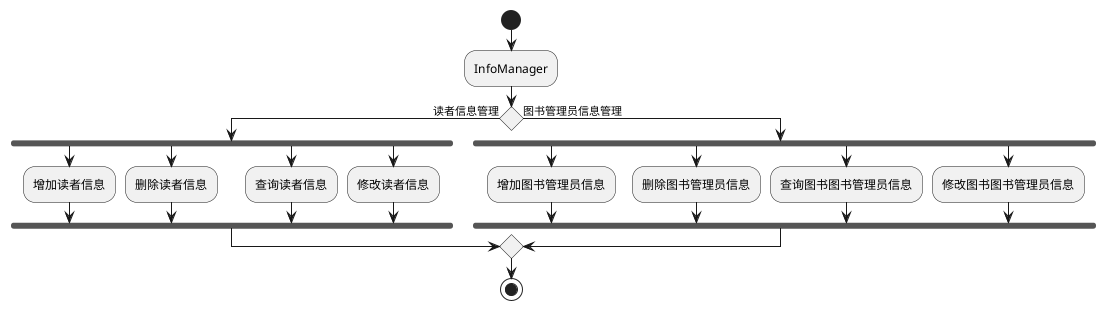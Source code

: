 @startuml
start
:InfoManager;
if()then(读者信息管理)
fork
:增加读者信息;
fork again
:删除读者信息;
fork again
:查询读者信息;
fork again
:修改读者信息;
end fork
else(图书管理员信息管理)
fork
:增加图书管理员信息;
fork again
:删除图书管理员信息;
fork again
:查询图书图书管理员信息;
fork again
:修改图书图书管理员信息;
end fork
endif
stop

@enduml
